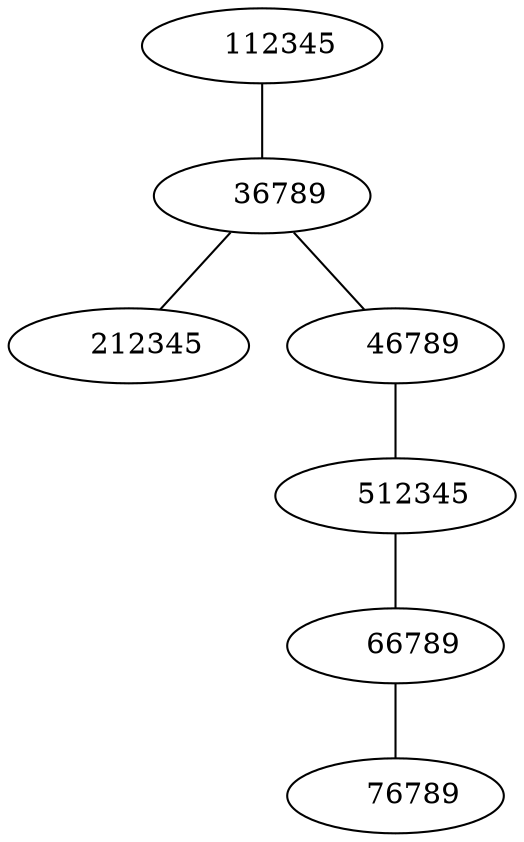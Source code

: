 graph{
     1 [label="    112345"];
     1 --     2;
     2 [label="    36789"];
     2 --     3;
     2 --     4;
     3 [label="    212345"];
     4 [label="    46789"];
     4 --     5;
     5 [label="    512345"];
     5 --     6;
     6 [label="    66789"];
     6 --     7;
     7 [label="    76789"];
}
